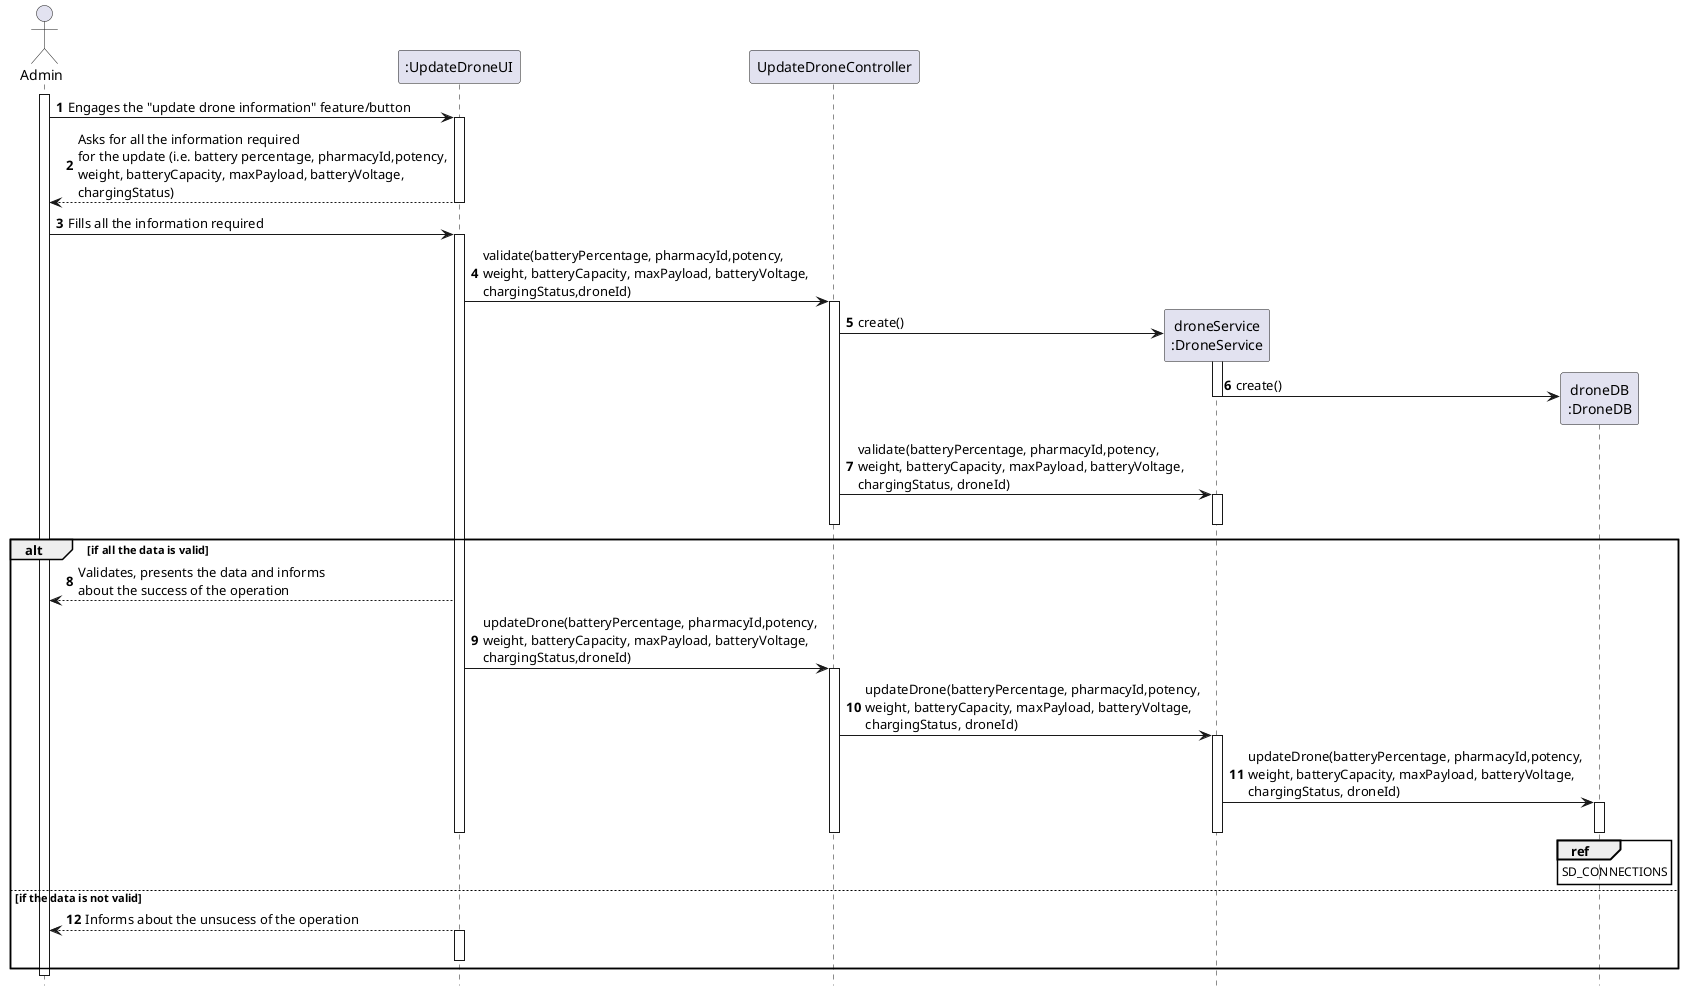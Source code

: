 @startuml
autonumber
hide footbox

actor "Admin" as U

participant ":UpdateDroneUI" as SYST
participant "UpdateDroneController" as CTRL
participant "droneService\n:DroneService" as DS
participant "droneDB\n:DroneDB" as DB
activate U


U -> SYST : Engages the "update drone information" feature/button
activate SYST
SYST --> U : Asks for all the information required \nfor the update (i.e. battery percentage, pharmacyId,potency,\nweight, batteryCapacity, maxPayload, batteryVoltage, \nchargingStatus)
deactivate SYST

U -> SYST : Fills all the information required
activate SYST
SYST -> CTRL : validate(batteryPercentage, pharmacyId,potency,\nweight, batteryCapacity, maxPayload, batteryVoltage, \nchargingStatus,droneId)
activate CTRL
CTRL -> DS** : create()
activate DS
DS -> DB** : create()
deactivate DS
CTRL -> DS : validate(batteryPercentage, pharmacyId,potency,\nweight, batteryCapacity, maxPayload, batteryVoltage, \nchargingStatus, droneId)
activate DS
deactivate DS
deactivate CTRL
alt if all the data is valid
SYST --> U : Validates, presents the data and informs\nabout the success of the operation
SYST -> CTRL : updateDrone(batteryPercentage, pharmacyId,potency,\nweight, batteryCapacity, maxPayload, batteryVoltage, \nchargingStatus,droneId)
activate CTRL
CTRL -> DS : updateDrone(batteryPercentage, pharmacyId,potency,\nweight, batteryCapacity, maxPayload, batteryVoltage, \nchargingStatus, droneId)
activate DS
DS -> DB : updateDrone(batteryPercentage, pharmacyId,potency,\nweight, batteryCapacity, maxPayload, batteryVoltage, \nchargingStatus, droneId)
activate DB
ref over DB
SD_CONNECTIONS
end ref
deactivate SYST



deactivate DB
deactivate DS
deactivate CTRL

deactivate SYST
else if the data is not valid

SYST --> U : Informs about the unsucess of the operation
activate SYST
deactivate SYST
end

deactivate U

@enduml

